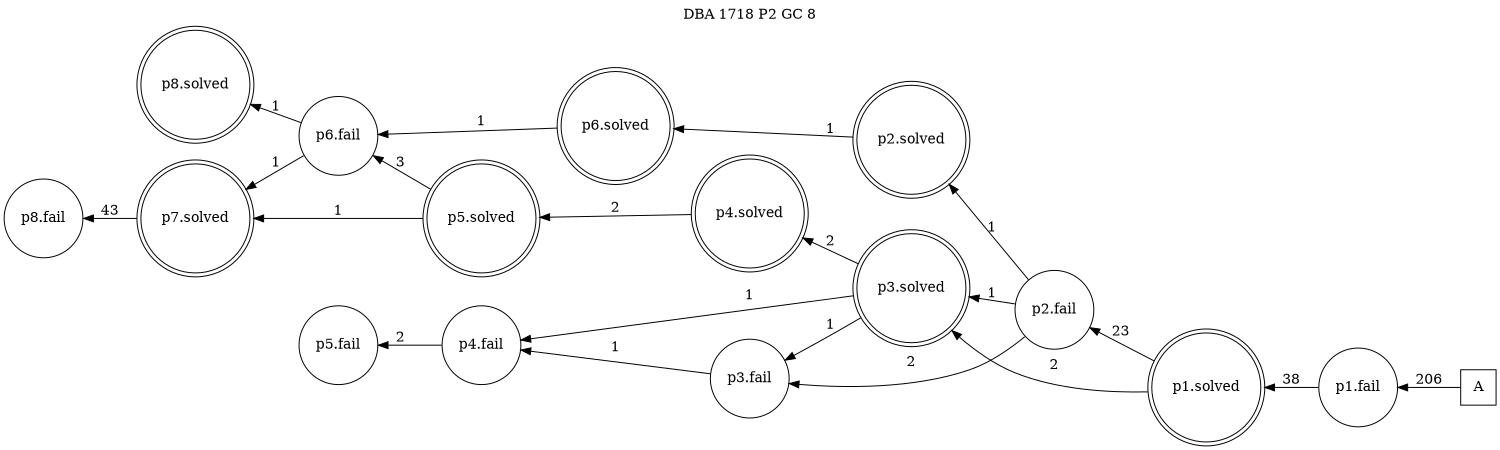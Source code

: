 digraph DBA_1718_P2_GC_8_LOW {
labelloc="tl"
label= " DBA 1718 P2 GC 8 "
rankdir="RL";
graph [ size=" 10 , 10 !"]

"A" [shape="square" label="A"]
"p1.fail" [shape="circle" label="p1.fail"]
"p1.solved" [shape="doublecircle" label="p1.solved"]
"p2.fail" [shape="circle" label="p2.fail"]
"p3.solved" [shape="doublecircle" label="p3.solved"]
"p4.fail" [shape="circle" label="p4.fail"]
"p5.fail" [shape="circle" label="p5.fail"]
"p3.fail" [shape="circle" label="p3.fail"]
"p4.solved" [shape="doublecircle" label="p4.solved"]
"p5.solved" [shape="doublecircle" label="p5.solved"]
"p6.fail" [shape="circle" label="p6.fail"]
"p7.solved" [shape="doublecircle" label="p7.solved"]
"p8.fail" [shape="circle" label="p8.fail"]
"p2.solved" [shape="doublecircle" label="p2.solved"]
"p6.solved" [shape="doublecircle" label="p6.solved"]
"p8.solved" [shape="doublecircle" label="p8.solved"]
"A" -> "p1.fail" [ label=206]
"p1.fail" -> "p1.solved" [ label=38]
"p1.solved" -> "p2.fail" [ label=23]
"p1.solved" -> "p3.solved" [ label=2]
"p2.fail" -> "p3.solved" [ label=1]
"p2.fail" -> "p3.fail" [ label=2]
"p2.fail" -> "p2.solved" [ label=1]
"p3.solved" -> "p4.fail" [ label=1]
"p3.solved" -> "p3.fail" [ label=1]
"p3.solved" -> "p4.solved" [ label=2]
"p4.fail" -> "p5.fail" [ label=2]
"p3.fail" -> "p4.fail" [ label=1]
"p4.solved" -> "p5.solved" [ label=2]
"p5.solved" -> "p6.fail" [ label=3]
"p5.solved" -> "p7.solved" [ label=1]
"p6.fail" -> "p7.solved" [ label=1]
"p6.fail" -> "p8.solved" [ label=1]
"p7.solved" -> "p8.fail" [ label=43]
"p2.solved" -> "p6.solved" [ label=1]
"p6.solved" -> "p6.fail" [ label=1]
}
